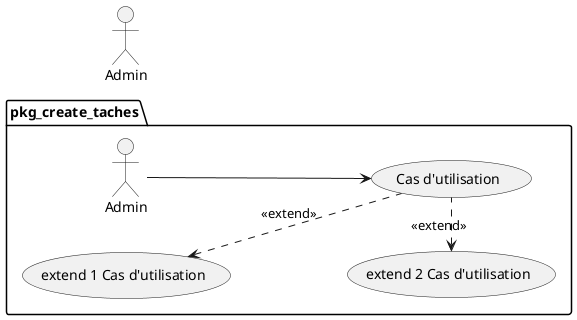 @startuml uses_cases_pkg_create_taches

left to right direction


actor Admin as admin

package pkg_create_taches {

  Admin -->  (Cas d'utilisation) 
  (extend 1 Cas d'utilisation)  <..  (Cas d'utilisation)  : <<extend>>
  (extend 2 Cas d'utilisation)  <.  (Cas d'utilisation)  : <<extend>>
}  

' note right of admin : "note 1"

@enduml